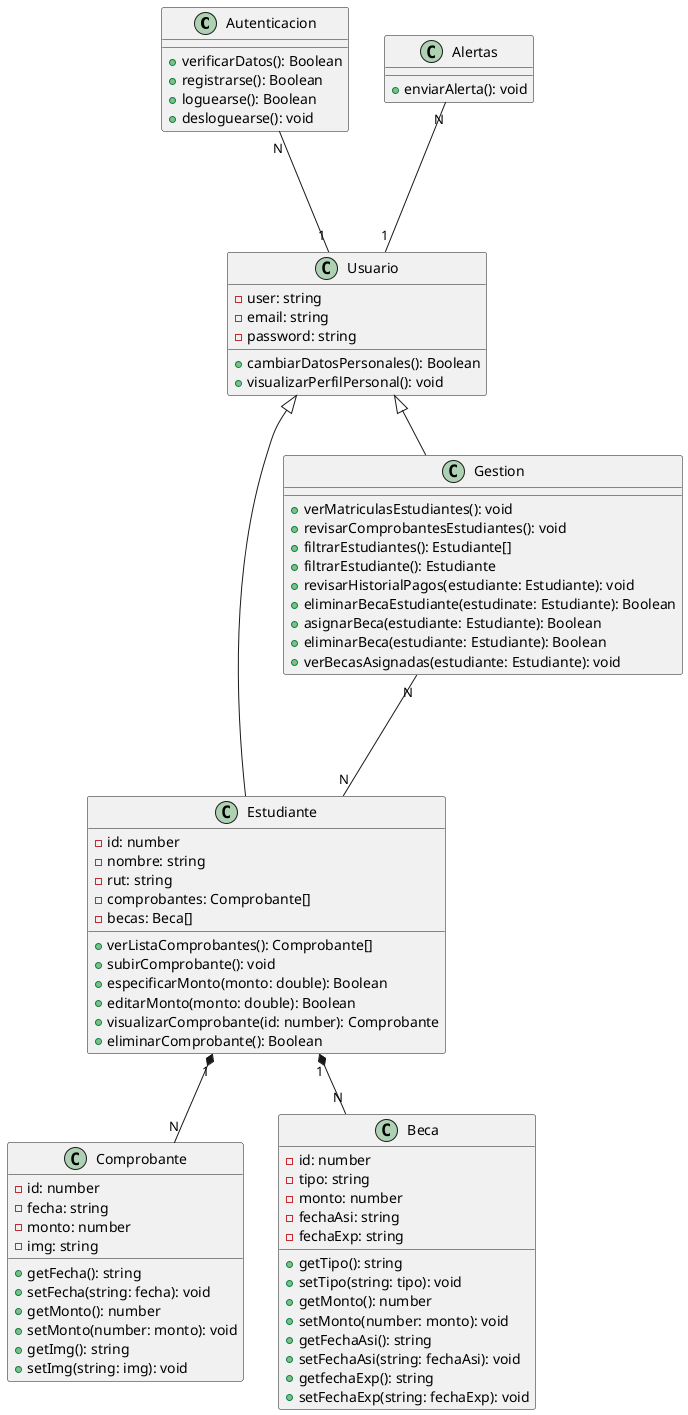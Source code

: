 @startuml


class Autenticacion {
  +verificarDatos(): Boolean
  +registrarse(): Boolean
  +loguearse(): Boolean
  +desloguearse(): void
}

class Alertas {
  +enviarAlerta(): void
}

class Usuario {
  -user: string
  -email: string
  -password: string
  +cambiarDatosPersonales(): Boolean
  +visualizarPerfilPersonal(): void
}

class Estudiante {
  -id: number
  -nombre: string
  -rut: string
  -comprobantes: Comprobante[]
  -becas: Beca[]
  +verListaComprobantes(): Comprobante[]
  +subirComprobante(): void
  +especificarMonto(monto: double): Boolean
  +editarMonto(monto: double): Boolean
  +visualizarComprobante(id: number): Comprobante
  +eliminarComprobante(): Boolean
}

class Comprobante {
  -id: number
  -fecha: string
  -monto: number
  -img: string

  +getFecha(): string
  +setFecha(string: fecha): void
  +getMonto(): number
  +setMonto(number: monto): void
  +getImg(): string
  +setImg(string: img): void
}

class Gestion {
  +verMatriculasEstudiantes(): void
  +revisarComprobantesEstudiantes(): void
  +filtrarEstudiantes(): Estudiante[]
  +filtrarEstudiante(): Estudiante
  +revisarHistorialPagos(estudiante: Estudiante): void
  +eliminarBecaEstudiante(estudinate: Estudiante): Boolean
  +asignarBeca(estudiante: Estudiante): Boolean
  +eliminarBeca(estudiante: Estudiante): Boolean
  +verBecasAsignadas(estudiante: Estudiante): void
}


class Beca {
  -id: number
  -tipo: string
  -monto: number
  -fechaAsi: string
  -fechaExp: string

  +getTipo(): string
  +setTipo(string: tipo): void
  +getMonto(): number
  +setMonto(number: monto): void
  +getFechaAsi(): string
  +setFechaAsi(string: fechaAsi): void
  +getfechaExp(): string
  +setFechaExp(string: fechaExp): void
}

Autenticacion "N" --- "1" Usuario
Alertas "N" --- "1" Usuario
Usuario <|-- Estudiante
Usuario <|-- Gestion
Estudiante "1" *-- "N" Comprobante
Estudiante "1" *-- "N" Beca
Gestion "N" --- "N" Estudiante

@enduml